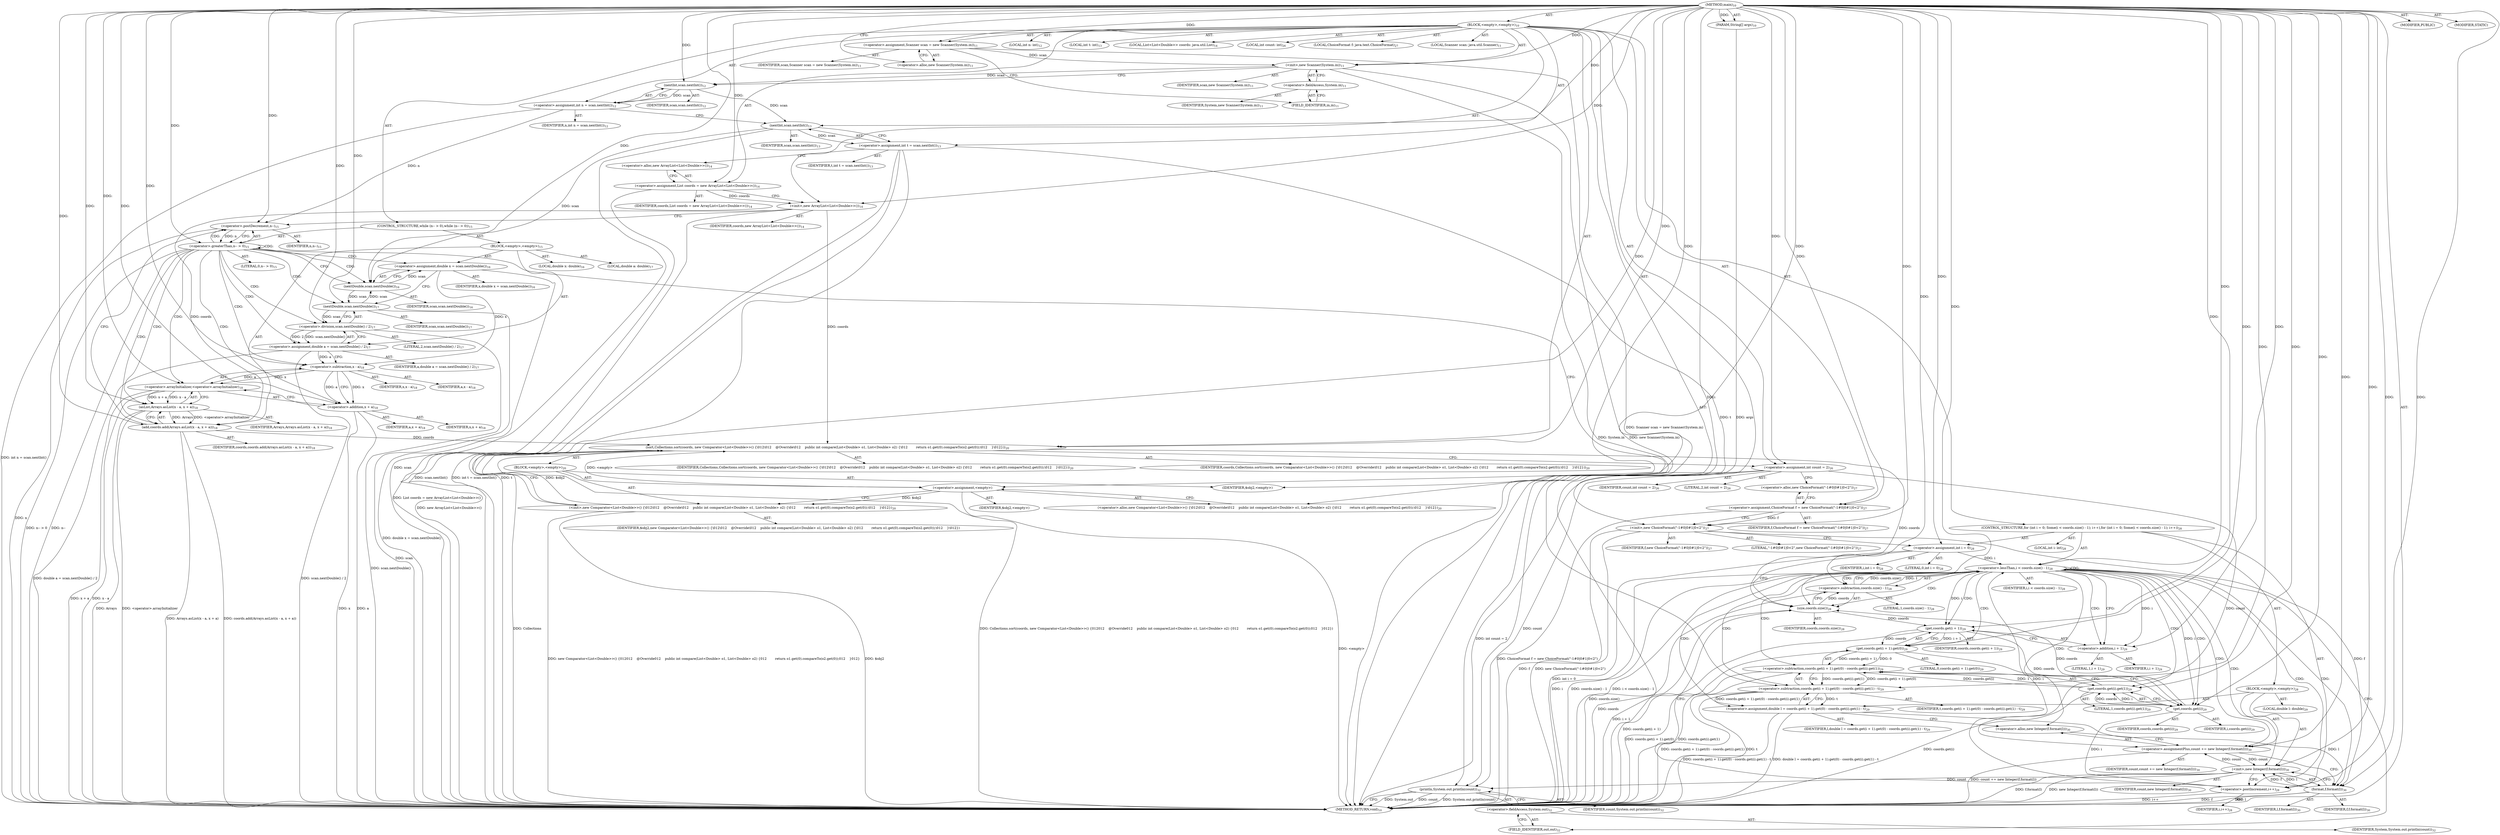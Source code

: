 digraph "main" {  
"25" [label = <(METHOD,main)<SUB>10</SUB>> ]
"26" [label = <(PARAM,String[] args)<SUB>10</SUB>> ]
"27" [label = <(BLOCK,&lt;empty&gt;,&lt;empty&gt;)<SUB>10</SUB>> ]
"4" [label = <(LOCAL,Scanner scan: java.util.Scanner)<SUB>11</SUB>> ]
"28" [label = <(&lt;operator&gt;.assignment,Scanner scan = new Scanner(System.in))<SUB>11</SUB>> ]
"29" [label = <(IDENTIFIER,scan,Scanner scan = new Scanner(System.in))<SUB>11</SUB>> ]
"30" [label = <(&lt;operator&gt;.alloc,new Scanner(System.in))<SUB>11</SUB>> ]
"31" [label = <(&lt;init&gt;,new Scanner(System.in))<SUB>11</SUB>> ]
"3" [label = <(IDENTIFIER,scan,new Scanner(System.in))<SUB>11</SUB>> ]
"32" [label = <(&lt;operator&gt;.fieldAccess,System.in)<SUB>11</SUB>> ]
"33" [label = <(IDENTIFIER,System,new Scanner(System.in))<SUB>11</SUB>> ]
"34" [label = <(FIELD_IDENTIFIER,in,in)<SUB>11</SUB>> ]
"35" [label = <(LOCAL,int n: int)<SUB>12</SUB>> ]
"36" [label = <(&lt;operator&gt;.assignment,int n = scan.nextInt())<SUB>12</SUB>> ]
"37" [label = <(IDENTIFIER,n,int n = scan.nextInt())<SUB>12</SUB>> ]
"38" [label = <(nextInt,scan.nextInt())<SUB>12</SUB>> ]
"39" [label = <(IDENTIFIER,scan,scan.nextInt())<SUB>12</SUB>> ]
"40" [label = <(LOCAL,int t: int)<SUB>13</SUB>> ]
"41" [label = <(&lt;operator&gt;.assignment,int t = scan.nextInt())<SUB>13</SUB>> ]
"42" [label = <(IDENTIFIER,t,int t = scan.nextInt())<SUB>13</SUB>> ]
"43" [label = <(nextInt,scan.nextInt())<SUB>13</SUB>> ]
"44" [label = <(IDENTIFIER,scan,scan.nextInt())<SUB>13</SUB>> ]
"6" [label = <(LOCAL,List&lt;List&lt;Double&gt;&gt; coords: java.util.List)<SUB>14</SUB>> ]
"45" [label = <(&lt;operator&gt;.assignment,List coords = new ArrayList&lt;List&lt;Double&gt;&gt;())<SUB>14</SUB>> ]
"46" [label = <(IDENTIFIER,coords,List coords = new ArrayList&lt;List&lt;Double&gt;&gt;())<SUB>14</SUB>> ]
"47" [label = <(&lt;operator&gt;.alloc,new ArrayList&lt;List&lt;Double&gt;&gt;())<SUB>14</SUB>> ]
"48" [label = <(&lt;init&gt;,new ArrayList&lt;List&lt;Double&gt;&gt;())<SUB>14</SUB>> ]
"5" [label = <(IDENTIFIER,coords,new ArrayList&lt;List&lt;Double&gt;&gt;())<SUB>14</SUB>> ]
"49" [label = <(CONTROL_STRUCTURE,while (n-- &gt; 0),while (n-- &gt; 0))<SUB>15</SUB>> ]
"50" [label = <(&lt;operator&gt;.greaterThan,n-- &gt; 0)<SUB>15</SUB>> ]
"51" [label = <(&lt;operator&gt;.postDecrement,n--)<SUB>15</SUB>> ]
"52" [label = <(IDENTIFIER,n,n--)<SUB>15</SUB>> ]
"53" [label = <(LITERAL,0,n-- &gt; 0)<SUB>15</SUB>> ]
"54" [label = <(BLOCK,&lt;empty&gt;,&lt;empty&gt;)<SUB>15</SUB>> ]
"55" [label = <(LOCAL,double x: double)<SUB>16</SUB>> ]
"56" [label = <(&lt;operator&gt;.assignment,double x = scan.nextDouble())<SUB>16</SUB>> ]
"57" [label = <(IDENTIFIER,x,double x = scan.nextDouble())<SUB>16</SUB>> ]
"58" [label = <(nextDouble,scan.nextDouble())<SUB>16</SUB>> ]
"59" [label = <(IDENTIFIER,scan,scan.nextDouble())<SUB>16</SUB>> ]
"60" [label = <(LOCAL,double a: double)<SUB>17</SUB>> ]
"61" [label = <(&lt;operator&gt;.assignment,double a = scan.nextDouble() / 2)<SUB>17</SUB>> ]
"62" [label = <(IDENTIFIER,a,double a = scan.nextDouble() / 2)<SUB>17</SUB>> ]
"63" [label = <(&lt;operator&gt;.division,scan.nextDouble() / 2)<SUB>17</SUB>> ]
"64" [label = <(nextDouble,scan.nextDouble())<SUB>17</SUB>> ]
"65" [label = <(IDENTIFIER,scan,scan.nextDouble())<SUB>17</SUB>> ]
"66" [label = <(LITERAL,2,scan.nextDouble() / 2)<SUB>17</SUB>> ]
"67" [label = <(add,coords.add(Arrays.asList(x - a, x + a)))<SUB>18</SUB>> ]
"68" [label = <(IDENTIFIER,coords,coords.add(Arrays.asList(x - a, x + a)))<SUB>18</SUB>> ]
"69" [label = <(asList,Arrays.asList(x - a, x + a))<SUB>18</SUB>> ]
"70" [label = <(IDENTIFIER,Arrays,Arrays.asList(x - a, x + a))<SUB>18</SUB>> ]
"71" [label = <(&lt;operator&gt;.arrayInitializer,&lt;operator&gt;.arrayInitializer)<SUB>18</SUB>> ]
"72" [label = <(&lt;operator&gt;.subtraction,x - a)<SUB>18</SUB>> ]
"73" [label = <(IDENTIFIER,x,x - a)<SUB>18</SUB>> ]
"74" [label = <(IDENTIFIER,a,x - a)<SUB>18</SUB>> ]
"75" [label = <(&lt;operator&gt;.addition,x + a)<SUB>18</SUB>> ]
"76" [label = <(IDENTIFIER,x,x + a)<SUB>18</SUB>> ]
"77" [label = <(IDENTIFIER,a,x + a)<SUB>18</SUB>> ]
"78" [label = <(sort,Collections.sort(coords, new Comparator&lt;List&lt;Double&gt;&gt;() {\012\012    @Override\012    public int compare(List&lt;Double&gt; o1, List&lt;Double&gt; o2) {\012        return o1.get(0).compareTo(o2.get(0));\012    }\012}))<SUB>20</SUB>> ]
"79" [label = <(IDENTIFIER,Collections,Collections.sort(coords, new Comparator&lt;List&lt;Double&gt;&gt;() {\012\012    @Override\012    public int compare(List&lt;Double&gt; o1, List&lt;Double&gt; o2) {\012        return o1.get(0).compareTo(o2.get(0));\012    }\012}))<SUB>20</SUB>> ]
"80" [label = <(IDENTIFIER,coords,Collections.sort(coords, new Comparator&lt;List&lt;Double&gt;&gt;() {\012\012    @Override\012    public int compare(List&lt;Double&gt; o1, List&lt;Double&gt; o2) {\012        return o1.get(0).compareTo(o2.get(0));\012    }\012}))<SUB>20</SUB>> ]
"81" [label = <(BLOCK,&lt;empty&gt;,&lt;empty&gt;)<SUB>20</SUB>> ]
"82" [label = <(&lt;operator&gt;.assignment,&lt;empty&gt;)> ]
"83" [label = <(IDENTIFIER,$obj2,&lt;empty&gt;)> ]
"84" [label = <(&lt;operator&gt;.alloc,new Comparator&lt;List&lt;Double&gt;&gt;() {\012\012    @Override\012    public int compare(List&lt;Double&gt; o1, List&lt;Double&gt; o2) {\012        return o1.get(0).compareTo(o2.get(0));\012    }\012})<SUB>20</SUB>> ]
"85" [label = <(&lt;init&gt;,new Comparator&lt;List&lt;Double&gt;&gt;() {\012\012    @Override\012    public int compare(List&lt;Double&gt; o1, List&lt;Double&gt; o2) {\012        return o1.get(0).compareTo(o2.get(0));\012    }\012})<SUB>20</SUB>> ]
"86" [label = <(IDENTIFIER,$obj2,new Comparator&lt;List&lt;Double&gt;&gt;() {\012\012    @Override\012    public int compare(List&lt;Double&gt; o1, List&lt;Double&gt; o2) {\012        return o1.get(0).compareTo(o2.get(0));\012    }\012})> ]
"87" [label = <(IDENTIFIER,$obj2,&lt;empty&gt;)> ]
"10" [label = <(LOCAL,int count: int)<SUB>26</SUB>> ]
"88" [label = <(&lt;operator&gt;.assignment,int count = 2)<SUB>26</SUB>> ]
"89" [label = <(IDENTIFIER,count,int count = 2)<SUB>26</SUB>> ]
"90" [label = <(LITERAL,2,int count = 2)<SUB>26</SUB>> ]
"8" [label = <(LOCAL,ChoiceFormat f: java.text.ChoiceFormat)<SUB>27</SUB>> ]
"91" [label = <(&lt;operator&gt;.assignment,ChoiceFormat f = new ChoiceFormat(&quot;-1#0|0#1|0&lt;2&quot;))<SUB>27</SUB>> ]
"92" [label = <(IDENTIFIER,f,ChoiceFormat f = new ChoiceFormat(&quot;-1#0|0#1|0&lt;2&quot;))<SUB>27</SUB>> ]
"93" [label = <(&lt;operator&gt;.alloc,new ChoiceFormat(&quot;-1#0|0#1|0&lt;2&quot;))<SUB>27</SUB>> ]
"94" [label = <(&lt;init&gt;,new ChoiceFormat(&quot;-1#0|0#1|0&lt;2&quot;))<SUB>27</SUB>> ]
"7" [label = <(IDENTIFIER,f,new ChoiceFormat(&quot;-1#0|0#1|0&lt;2&quot;))<SUB>27</SUB>> ]
"95" [label = <(LITERAL,&quot;-1#0|0#1|0&lt;2&quot;,new ChoiceFormat(&quot;-1#0|0#1|0&lt;2&quot;))<SUB>27</SUB>> ]
"96" [label = <(CONTROL_STRUCTURE,for (int i = 0; Some(i &lt; coords.size() - 1); i++),for (int i = 0; Some(i &lt; coords.size() - 1); i++))<SUB>28</SUB>> ]
"97" [label = <(LOCAL,int i: int)<SUB>28</SUB>> ]
"98" [label = <(&lt;operator&gt;.assignment,int i = 0)<SUB>28</SUB>> ]
"99" [label = <(IDENTIFIER,i,int i = 0)<SUB>28</SUB>> ]
"100" [label = <(LITERAL,0,int i = 0)<SUB>28</SUB>> ]
"101" [label = <(&lt;operator&gt;.lessThan,i &lt; coords.size() - 1)<SUB>28</SUB>> ]
"102" [label = <(IDENTIFIER,i,i &lt; coords.size() - 1)<SUB>28</SUB>> ]
"103" [label = <(&lt;operator&gt;.subtraction,coords.size() - 1)<SUB>28</SUB>> ]
"104" [label = <(size,coords.size())<SUB>28</SUB>> ]
"105" [label = <(IDENTIFIER,coords,coords.size())<SUB>28</SUB>> ]
"106" [label = <(LITERAL,1,coords.size() - 1)<SUB>28</SUB>> ]
"107" [label = <(&lt;operator&gt;.postIncrement,i++)<SUB>28</SUB>> ]
"108" [label = <(IDENTIFIER,i,i++)<SUB>28</SUB>> ]
"109" [label = <(BLOCK,&lt;empty&gt;,&lt;empty&gt;)<SUB>28</SUB>> ]
"110" [label = <(LOCAL,double l: double)<SUB>29</SUB>> ]
"111" [label = <(&lt;operator&gt;.assignment,double l = coords.get(i + 1).get(0) - coords.get(i).get(1) - t)<SUB>29</SUB>> ]
"112" [label = <(IDENTIFIER,l,double l = coords.get(i + 1).get(0) - coords.get(i).get(1) - t)<SUB>29</SUB>> ]
"113" [label = <(&lt;operator&gt;.subtraction,coords.get(i + 1).get(0) - coords.get(i).get(1) - t)<SUB>29</SUB>> ]
"114" [label = <(&lt;operator&gt;.subtraction,coords.get(i + 1).get(0) - coords.get(i).get(1))<SUB>29</SUB>> ]
"115" [label = <(get,coords.get(i + 1).get(0))<SUB>29</SUB>> ]
"116" [label = <(get,coords.get(i + 1))<SUB>29</SUB>> ]
"117" [label = <(IDENTIFIER,coords,coords.get(i + 1))<SUB>29</SUB>> ]
"118" [label = <(&lt;operator&gt;.addition,i + 1)<SUB>29</SUB>> ]
"119" [label = <(IDENTIFIER,i,i + 1)<SUB>29</SUB>> ]
"120" [label = <(LITERAL,1,i + 1)<SUB>29</SUB>> ]
"121" [label = <(LITERAL,0,coords.get(i + 1).get(0))<SUB>29</SUB>> ]
"122" [label = <(get,coords.get(i).get(1))<SUB>29</SUB>> ]
"123" [label = <(get,coords.get(i))<SUB>29</SUB>> ]
"124" [label = <(IDENTIFIER,coords,coords.get(i))<SUB>29</SUB>> ]
"125" [label = <(IDENTIFIER,i,coords.get(i))<SUB>29</SUB>> ]
"126" [label = <(LITERAL,1,coords.get(i).get(1))<SUB>29</SUB>> ]
"127" [label = <(IDENTIFIER,t,coords.get(i + 1).get(0) - coords.get(i).get(1) - t)<SUB>29</SUB>> ]
"128" [label = <(&lt;operator&gt;.assignmentPlus,count += new Integer(f.format(l)))<SUB>30</SUB>> ]
"129" [label = <(IDENTIFIER,count,count += new Integer(f.format(l)))<SUB>30</SUB>> ]
"130" [label = <(&lt;operator&gt;.alloc,new Integer(f.format(l)))<SUB>30</SUB>> ]
"131" [label = <(&lt;init&gt;,new Integer(f.format(l)))<SUB>30</SUB>> ]
"9" [label = <(IDENTIFIER,count,new Integer(f.format(l)))<SUB>30</SUB>> ]
"132" [label = <(format,f.format(l))<SUB>30</SUB>> ]
"133" [label = <(IDENTIFIER,f,f.format(l))<SUB>30</SUB>> ]
"134" [label = <(IDENTIFIER,l,f.format(l))<SUB>30</SUB>> ]
"135" [label = <(println,System.out.println(count))<SUB>32</SUB>> ]
"136" [label = <(&lt;operator&gt;.fieldAccess,System.out)<SUB>32</SUB>> ]
"137" [label = <(IDENTIFIER,System,System.out.println(count))<SUB>32</SUB>> ]
"138" [label = <(FIELD_IDENTIFIER,out,out)<SUB>32</SUB>> ]
"139" [label = <(IDENTIFIER,count,System.out.println(count))<SUB>32</SUB>> ]
"140" [label = <(MODIFIER,PUBLIC)> ]
"141" [label = <(MODIFIER,STATIC)> ]
"142" [label = <(METHOD_RETURN,void)<SUB>10</SUB>> ]
  "25" -> "26"  [ label = "AST: "] 
  "25" -> "27"  [ label = "AST: "] 
  "25" -> "140"  [ label = "AST: "] 
  "25" -> "141"  [ label = "AST: "] 
  "25" -> "142"  [ label = "AST: "] 
  "27" -> "4"  [ label = "AST: "] 
  "27" -> "28"  [ label = "AST: "] 
  "27" -> "31"  [ label = "AST: "] 
  "27" -> "35"  [ label = "AST: "] 
  "27" -> "36"  [ label = "AST: "] 
  "27" -> "40"  [ label = "AST: "] 
  "27" -> "41"  [ label = "AST: "] 
  "27" -> "6"  [ label = "AST: "] 
  "27" -> "45"  [ label = "AST: "] 
  "27" -> "48"  [ label = "AST: "] 
  "27" -> "49"  [ label = "AST: "] 
  "27" -> "78"  [ label = "AST: "] 
  "27" -> "10"  [ label = "AST: "] 
  "27" -> "88"  [ label = "AST: "] 
  "27" -> "8"  [ label = "AST: "] 
  "27" -> "91"  [ label = "AST: "] 
  "27" -> "94"  [ label = "AST: "] 
  "27" -> "96"  [ label = "AST: "] 
  "27" -> "135"  [ label = "AST: "] 
  "28" -> "29"  [ label = "AST: "] 
  "28" -> "30"  [ label = "AST: "] 
  "31" -> "3"  [ label = "AST: "] 
  "31" -> "32"  [ label = "AST: "] 
  "32" -> "33"  [ label = "AST: "] 
  "32" -> "34"  [ label = "AST: "] 
  "36" -> "37"  [ label = "AST: "] 
  "36" -> "38"  [ label = "AST: "] 
  "38" -> "39"  [ label = "AST: "] 
  "41" -> "42"  [ label = "AST: "] 
  "41" -> "43"  [ label = "AST: "] 
  "43" -> "44"  [ label = "AST: "] 
  "45" -> "46"  [ label = "AST: "] 
  "45" -> "47"  [ label = "AST: "] 
  "48" -> "5"  [ label = "AST: "] 
  "49" -> "50"  [ label = "AST: "] 
  "49" -> "54"  [ label = "AST: "] 
  "50" -> "51"  [ label = "AST: "] 
  "50" -> "53"  [ label = "AST: "] 
  "51" -> "52"  [ label = "AST: "] 
  "54" -> "55"  [ label = "AST: "] 
  "54" -> "56"  [ label = "AST: "] 
  "54" -> "60"  [ label = "AST: "] 
  "54" -> "61"  [ label = "AST: "] 
  "54" -> "67"  [ label = "AST: "] 
  "56" -> "57"  [ label = "AST: "] 
  "56" -> "58"  [ label = "AST: "] 
  "58" -> "59"  [ label = "AST: "] 
  "61" -> "62"  [ label = "AST: "] 
  "61" -> "63"  [ label = "AST: "] 
  "63" -> "64"  [ label = "AST: "] 
  "63" -> "66"  [ label = "AST: "] 
  "64" -> "65"  [ label = "AST: "] 
  "67" -> "68"  [ label = "AST: "] 
  "67" -> "69"  [ label = "AST: "] 
  "69" -> "70"  [ label = "AST: "] 
  "69" -> "71"  [ label = "AST: "] 
  "71" -> "72"  [ label = "AST: "] 
  "71" -> "75"  [ label = "AST: "] 
  "72" -> "73"  [ label = "AST: "] 
  "72" -> "74"  [ label = "AST: "] 
  "75" -> "76"  [ label = "AST: "] 
  "75" -> "77"  [ label = "AST: "] 
  "78" -> "79"  [ label = "AST: "] 
  "78" -> "80"  [ label = "AST: "] 
  "78" -> "81"  [ label = "AST: "] 
  "81" -> "82"  [ label = "AST: "] 
  "81" -> "85"  [ label = "AST: "] 
  "81" -> "87"  [ label = "AST: "] 
  "82" -> "83"  [ label = "AST: "] 
  "82" -> "84"  [ label = "AST: "] 
  "85" -> "86"  [ label = "AST: "] 
  "88" -> "89"  [ label = "AST: "] 
  "88" -> "90"  [ label = "AST: "] 
  "91" -> "92"  [ label = "AST: "] 
  "91" -> "93"  [ label = "AST: "] 
  "94" -> "7"  [ label = "AST: "] 
  "94" -> "95"  [ label = "AST: "] 
  "96" -> "97"  [ label = "AST: "] 
  "96" -> "98"  [ label = "AST: "] 
  "96" -> "101"  [ label = "AST: "] 
  "96" -> "107"  [ label = "AST: "] 
  "96" -> "109"  [ label = "AST: "] 
  "98" -> "99"  [ label = "AST: "] 
  "98" -> "100"  [ label = "AST: "] 
  "101" -> "102"  [ label = "AST: "] 
  "101" -> "103"  [ label = "AST: "] 
  "103" -> "104"  [ label = "AST: "] 
  "103" -> "106"  [ label = "AST: "] 
  "104" -> "105"  [ label = "AST: "] 
  "107" -> "108"  [ label = "AST: "] 
  "109" -> "110"  [ label = "AST: "] 
  "109" -> "111"  [ label = "AST: "] 
  "109" -> "128"  [ label = "AST: "] 
  "109" -> "131"  [ label = "AST: "] 
  "111" -> "112"  [ label = "AST: "] 
  "111" -> "113"  [ label = "AST: "] 
  "113" -> "114"  [ label = "AST: "] 
  "113" -> "127"  [ label = "AST: "] 
  "114" -> "115"  [ label = "AST: "] 
  "114" -> "122"  [ label = "AST: "] 
  "115" -> "116"  [ label = "AST: "] 
  "115" -> "121"  [ label = "AST: "] 
  "116" -> "117"  [ label = "AST: "] 
  "116" -> "118"  [ label = "AST: "] 
  "118" -> "119"  [ label = "AST: "] 
  "118" -> "120"  [ label = "AST: "] 
  "122" -> "123"  [ label = "AST: "] 
  "122" -> "126"  [ label = "AST: "] 
  "123" -> "124"  [ label = "AST: "] 
  "123" -> "125"  [ label = "AST: "] 
  "128" -> "129"  [ label = "AST: "] 
  "128" -> "130"  [ label = "AST: "] 
  "131" -> "9"  [ label = "AST: "] 
  "131" -> "132"  [ label = "AST: "] 
  "132" -> "133"  [ label = "AST: "] 
  "132" -> "134"  [ label = "AST: "] 
  "135" -> "136"  [ label = "AST: "] 
  "135" -> "139"  [ label = "AST: "] 
  "136" -> "137"  [ label = "AST: "] 
  "136" -> "138"  [ label = "AST: "] 
  "28" -> "34"  [ label = "CFG: "] 
  "31" -> "38"  [ label = "CFG: "] 
  "36" -> "43"  [ label = "CFG: "] 
  "41" -> "47"  [ label = "CFG: "] 
  "45" -> "48"  [ label = "CFG: "] 
  "48" -> "51"  [ label = "CFG: "] 
  "78" -> "88"  [ label = "CFG: "] 
  "88" -> "93"  [ label = "CFG: "] 
  "91" -> "94"  [ label = "CFG: "] 
  "94" -> "98"  [ label = "CFG: "] 
  "135" -> "142"  [ label = "CFG: "] 
  "30" -> "28"  [ label = "CFG: "] 
  "32" -> "31"  [ label = "CFG: "] 
  "38" -> "36"  [ label = "CFG: "] 
  "43" -> "41"  [ label = "CFG: "] 
  "47" -> "45"  [ label = "CFG: "] 
  "50" -> "58"  [ label = "CFG: "] 
  "50" -> "84"  [ label = "CFG: "] 
  "93" -> "91"  [ label = "CFG: "] 
  "98" -> "104"  [ label = "CFG: "] 
  "101" -> "118"  [ label = "CFG: "] 
  "101" -> "138"  [ label = "CFG: "] 
  "107" -> "104"  [ label = "CFG: "] 
  "136" -> "135"  [ label = "CFG: "] 
  "34" -> "32"  [ label = "CFG: "] 
  "51" -> "50"  [ label = "CFG: "] 
  "56" -> "64"  [ label = "CFG: "] 
  "61" -> "72"  [ label = "CFG: "] 
  "67" -> "51"  [ label = "CFG: "] 
  "82" -> "85"  [ label = "CFG: "] 
  "85" -> "78"  [ label = "CFG: "] 
  "103" -> "101"  [ label = "CFG: "] 
  "111" -> "130"  [ label = "CFG: "] 
  "128" -> "132"  [ label = "CFG: "] 
  "131" -> "107"  [ label = "CFG: "] 
  "138" -> "136"  [ label = "CFG: "] 
  "58" -> "56"  [ label = "CFG: "] 
  "63" -> "61"  [ label = "CFG: "] 
  "69" -> "67"  [ label = "CFG: "] 
  "84" -> "82"  [ label = "CFG: "] 
  "104" -> "103"  [ label = "CFG: "] 
  "113" -> "111"  [ label = "CFG: "] 
  "130" -> "128"  [ label = "CFG: "] 
  "132" -> "131"  [ label = "CFG: "] 
  "64" -> "63"  [ label = "CFG: "] 
  "71" -> "69"  [ label = "CFG: "] 
  "114" -> "113"  [ label = "CFG: "] 
  "72" -> "75"  [ label = "CFG: "] 
  "75" -> "71"  [ label = "CFG: "] 
  "115" -> "123"  [ label = "CFG: "] 
  "122" -> "114"  [ label = "CFG: "] 
  "116" -> "115"  [ label = "CFG: "] 
  "123" -> "122"  [ label = "CFG: "] 
  "118" -> "116"  [ label = "CFG: "] 
  "25" -> "30"  [ label = "CFG: "] 
  "26" -> "142"  [ label = "DDG: args"] 
  "28" -> "142"  [ label = "DDG: Scanner scan = new Scanner(System.in)"] 
  "31" -> "142"  [ label = "DDG: System.in"] 
  "31" -> "142"  [ label = "DDG: new Scanner(System.in)"] 
  "36" -> "142"  [ label = "DDG: int n = scan.nextInt()"] 
  "41" -> "142"  [ label = "DDG: t"] 
  "43" -> "142"  [ label = "DDG: scan"] 
  "41" -> "142"  [ label = "DDG: scan.nextInt()"] 
  "41" -> "142"  [ label = "DDG: int t = scan.nextInt()"] 
  "45" -> "142"  [ label = "DDG: List coords = new ArrayList&lt;List&lt;Double&gt;&gt;()"] 
  "48" -> "142"  [ label = "DDG: new ArrayList&lt;List&lt;Double&gt;&gt;()"] 
  "51" -> "142"  [ label = "DDG: n"] 
  "50" -> "142"  [ label = "DDG: n--"] 
  "50" -> "142"  [ label = "DDG: n-- &gt; 0"] 
  "82" -> "142"  [ label = "DDG: &lt;empty&gt;"] 
  "85" -> "142"  [ label = "DDG: $obj2"] 
  "85" -> "142"  [ label = "DDG: new Comparator&lt;List&lt;Double&gt;&gt;() {\012\012    @Override\012    public int compare(List&lt;Double&gt; o1, List&lt;Double&gt; o2) {\012        return o1.get(0).compareTo(o2.get(0));\012    }\012}"] 
  "78" -> "142"  [ label = "DDG: Collections.sort(coords, new Comparator&lt;List&lt;Double&gt;&gt;() {\012\012    @Override\012    public int compare(List&lt;Double&gt; o1, List&lt;Double&gt; o2) {\012        return o1.get(0).compareTo(o2.get(0));\012    }\012})"] 
  "88" -> "142"  [ label = "DDG: int count = 2"] 
  "91" -> "142"  [ label = "DDG: ChoiceFormat f = new ChoiceFormat(&quot;-1#0|0#1|0&lt;2&quot;)"] 
  "94" -> "142"  [ label = "DDG: f"] 
  "94" -> "142"  [ label = "DDG: new ChoiceFormat(&quot;-1#0|0#1|0&lt;2&quot;)"] 
  "98" -> "142"  [ label = "DDG: int i = 0"] 
  "101" -> "142"  [ label = "DDG: i"] 
  "104" -> "142"  [ label = "DDG: coords"] 
  "103" -> "142"  [ label = "DDG: coords.size()"] 
  "101" -> "142"  [ label = "DDG: coords.size() - 1"] 
  "101" -> "142"  [ label = "DDG: i &lt; coords.size() - 1"] 
  "135" -> "142"  [ label = "DDG: System.out"] 
  "135" -> "142"  [ label = "DDG: count"] 
  "135" -> "142"  [ label = "DDG: System.out.println(count)"] 
  "116" -> "142"  [ label = "DDG: i + 1"] 
  "115" -> "142"  [ label = "DDG: coords.get(i + 1)"] 
  "114" -> "142"  [ label = "DDG: coords.get(i + 1).get(0)"] 
  "122" -> "142"  [ label = "DDG: coords.get(i)"] 
  "114" -> "142"  [ label = "DDG: coords.get(i).get(1)"] 
  "113" -> "142"  [ label = "DDG: coords.get(i + 1).get(0) - coords.get(i).get(1)"] 
  "113" -> "142"  [ label = "DDG: t"] 
  "111" -> "142"  [ label = "DDG: coords.get(i + 1).get(0) - coords.get(i).get(1) - t"] 
  "111" -> "142"  [ label = "DDG: double l = coords.get(i + 1).get(0) - coords.get(i).get(1) - t"] 
  "128" -> "142"  [ label = "DDG: count += new Integer(f.format(l))"] 
  "132" -> "142"  [ label = "DDG: f"] 
  "132" -> "142"  [ label = "DDG: l"] 
  "131" -> "142"  [ label = "DDG: f.format(l)"] 
  "131" -> "142"  [ label = "DDG: new Integer(f.format(l))"] 
  "107" -> "142"  [ label = "DDG: i++"] 
  "56" -> "142"  [ label = "DDG: double x = scan.nextDouble()"] 
  "64" -> "142"  [ label = "DDG: scan"] 
  "63" -> "142"  [ label = "DDG: scan.nextDouble()"] 
  "61" -> "142"  [ label = "DDG: scan.nextDouble() / 2"] 
  "61" -> "142"  [ label = "DDG: double a = scan.nextDouble() / 2"] 
  "71" -> "142"  [ label = "DDG: x - a"] 
  "75" -> "142"  [ label = "DDG: x"] 
  "75" -> "142"  [ label = "DDG: a"] 
  "71" -> "142"  [ label = "DDG: x + a"] 
  "69" -> "142"  [ label = "DDG: &lt;operator&gt;.arrayInitializer"] 
  "67" -> "142"  [ label = "DDG: Arrays.asList(x - a, x + a)"] 
  "67" -> "142"  [ label = "DDG: coords.add(Arrays.asList(x - a, x + a))"] 
  "78" -> "142"  [ label = "DDG: Collections"] 
  "69" -> "142"  [ label = "DDG: Arrays"] 
  "25" -> "26"  [ label = "DDG: "] 
  "25" -> "28"  [ label = "DDG: "] 
  "38" -> "36"  [ label = "DDG: scan"] 
  "43" -> "41"  [ label = "DDG: scan"] 
  "25" -> "45"  [ label = "DDG: "] 
  "25" -> "88"  [ label = "DDG: "] 
  "25" -> "91"  [ label = "DDG: "] 
  "28" -> "31"  [ label = "DDG: scan"] 
  "25" -> "31"  [ label = "DDG: "] 
  "45" -> "48"  [ label = "DDG: coords"] 
  "25" -> "48"  [ label = "DDG: "] 
  "25" -> "78"  [ label = "DDG: "] 
  "48" -> "78"  [ label = "DDG: coords"] 
  "67" -> "78"  [ label = "DDG: coords"] 
  "82" -> "78"  [ label = "DDG: &lt;empty&gt;"] 
  "85" -> "78"  [ label = "DDG: $obj2"] 
  "91" -> "94"  [ label = "DDG: f"] 
  "25" -> "94"  [ label = "DDG: "] 
  "25" -> "98"  [ label = "DDG: "] 
  "88" -> "135"  [ label = "DDG: count"] 
  "131" -> "135"  [ label = "DDG: count"] 
  "25" -> "135"  [ label = "DDG: "] 
  "31" -> "38"  [ label = "DDG: scan"] 
  "25" -> "38"  [ label = "DDG: "] 
  "38" -> "43"  [ label = "DDG: scan"] 
  "25" -> "43"  [ label = "DDG: "] 
  "51" -> "50"  [ label = "DDG: n"] 
  "25" -> "50"  [ label = "DDG: "] 
  "58" -> "56"  [ label = "DDG: scan"] 
  "63" -> "61"  [ label = "DDG: scan.nextDouble()"] 
  "63" -> "61"  [ label = "DDG: 2"] 
  "25" -> "82"  [ label = "DDG: "] 
  "25" -> "87"  [ label = "DDG: "] 
  "98" -> "101"  [ label = "DDG: i"] 
  "107" -> "101"  [ label = "DDG: i"] 
  "25" -> "101"  [ label = "DDG: "] 
  "103" -> "101"  [ label = "DDG: coords.size()"] 
  "103" -> "101"  [ label = "DDG: 1"] 
  "123" -> "107"  [ label = "DDG: i"] 
  "25" -> "107"  [ label = "DDG: "] 
  "113" -> "111"  [ label = "DDG: coords.get(i + 1).get(0) - coords.get(i).get(1)"] 
  "113" -> "111"  [ label = "DDG: t"] 
  "25" -> "128"  [ label = "DDG: "] 
  "36" -> "51"  [ label = "DDG: n"] 
  "25" -> "51"  [ label = "DDG: "] 
  "48" -> "67"  [ label = "DDG: coords"] 
  "25" -> "67"  [ label = "DDG: "] 
  "69" -> "67"  [ label = "DDG: Arrays"] 
  "69" -> "67"  [ label = "DDG: &lt;operator&gt;.arrayInitializer"] 
  "82" -> "85"  [ label = "DDG: $obj2"] 
  "25" -> "85"  [ label = "DDG: "] 
  "104" -> "103"  [ label = "DDG: coords"] 
  "25" -> "103"  [ label = "DDG: "] 
  "88" -> "128"  [ label = "DDG: count"] 
  "131" -> "128"  [ label = "DDG: count"] 
  "128" -> "131"  [ label = "DDG: count"] 
  "25" -> "131"  [ label = "DDG: "] 
  "132" -> "131"  [ label = "DDG: f"] 
  "132" -> "131"  [ label = "DDG: l"] 
  "43" -> "58"  [ label = "DDG: scan"] 
  "64" -> "58"  [ label = "DDG: scan"] 
  "25" -> "58"  [ label = "DDG: "] 
  "64" -> "63"  [ label = "DDG: scan"] 
  "25" -> "63"  [ label = "DDG: "] 
  "25" -> "69"  [ label = "DDG: "] 
  "71" -> "69"  [ label = "DDG: x - a"] 
  "71" -> "69"  [ label = "DDG: x + a"] 
  "78" -> "104"  [ label = "DDG: coords"] 
  "123" -> "104"  [ label = "DDG: coords"] 
  "25" -> "104"  [ label = "DDG: "] 
  "114" -> "113"  [ label = "DDG: coords.get(i + 1).get(0)"] 
  "114" -> "113"  [ label = "DDG: coords.get(i).get(1)"] 
  "41" -> "113"  [ label = "DDG: t"] 
  "25" -> "113"  [ label = "DDG: "] 
  "94" -> "132"  [ label = "DDG: f"] 
  "25" -> "132"  [ label = "DDG: "] 
  "111" -> "132"  [ label = "DDG: l"] 
  "58" -> "64"  [ label = "DDG: scan"] 
  "25" -> "64"  [ label = "DDG: "] 
  "72" -> "71"  [ label = "DDG: x"] 
  "72" -> "71"  [ label = "DDG: a"] 
  "25" -> "71"  [ label = "DDG: "] 
  "115" -> "114"  [ label = "DDG: coords.get(i + 1)"] 
  "115" -> "114"  [ label = "DDG: 0"] 
  "122" -> "114"  [ label = "DDG: coords.get(i)"] 
  "122" -> "114"  [ label = "DDG: 1"] 
  "56" -> "72"  [ label = "DDG: x"] 
  "25" -> "72"  [ label = "DDG: "] 
  "61" -> "72"  [ label = "DDG: a"] 
  "72" -> "75"  [ label = "DDG: x"] 
  "25" -> "75"  [ label = "DDG: "] 
  "72" -> "75"  [ label = "DDG: a"] 
  "116" -> "115"  [ label = "DDG: coords"] 
  "116" -> "115"  [ label = "DDG: i + 1"] 
  "25" -> "115"  [ label = "DDG: "] 
  "123" -> "122"  [ label = "DDG: coords"] 
  "123" -> "122"  [ label = "DDG: i"] 
  "25" -> "122"  [ label = "DDG: "] 
  "104" -> "116"  [ label = "DDG: coords"] 
  "25" -> "116"  [ label = "DDG: "] 
  "101" -> "116"  [ label = "DDG: i"] 
  "116" -> "123"  [ label = "DDG: coords"] 
  "25" -> "123"  [ label = "DDG: "] 
  "101" -> "123"  [ label = "DDG: i"] 
  "101" -> "118"  [ label = "DDG: i"] 
  "25" -> "118"  [ label = "DDG: "] 
  "50" -> "64"  [ label = "CDG: "] 
  "50" -> "51"  [ label = "CDG: "] 
  "50" -> "75"  [ label = "CDG: "] 
  "50" -> "72"  [ label = "CDG: "] 
  "50" -> "56"  [ label = "CDG: "] 
  "50" -> "69"  [ label = "CDG: "] 
  "50" -> "67"  [ label = "CDG: "] 
  "50" -> "50"  [ label = "CDG: "] 
  "50" -> "58"  [ label = "CDG: "] 
  "50" -> "61"  [ label = "CDG: "] 
  "50" -> "71"  [ label = "CDG: "] 
  "50" -> "63"  [ label = "CDG: "] 
  "101" -> "107"  [ label = "CDG: "] 
  "101" -> "115"  [ label = "CDG: "] 
  "101" -> "113"  [ label = "CDG: "] 
  "101" -> "116"  [ label = "CDG: "] 
  "101" -> "122"  [ label = "CDG: "] 
  "101" -> "128"  [ label = "CDG: "] 
  "101" -> "114"  [ label = "CDG: "] 
  "101" -> "131"  [ label = "CDG: "] 
  "101" -> "103"  [ label = "CDG: "] 
  "101" -> "132"  [ label = "CDG: "] 
  "101" -> "104"  [ label = "CDG: "] 
  "101" -> "123"  [ label = "CDG: "] 
  "101" -> "101"  [ label = "CDG: "] 
  "101" -> "130"  [ label = "CDG: "] 
  "101" -> "118"  [ label = "CDG: "] 
  "101" -> "111"  [ label = "CDG: "] 
}
